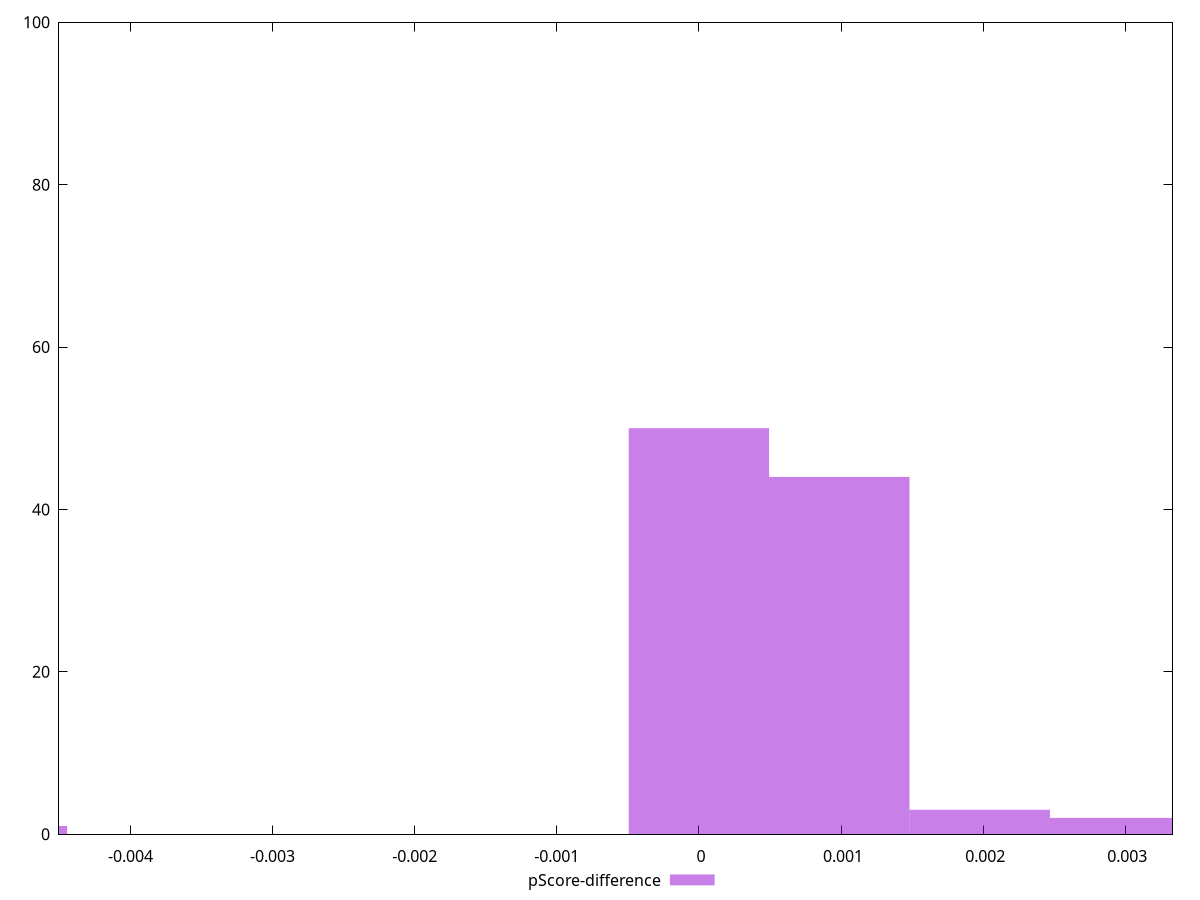 reset

$pScoreDifference <<EOF
0 50
0.0009879451722061869 44
0.0029638355166185606 2
-0.004939725861030935 1
0.0019758903444123737 3
EOF

set key outside below
set boxwidth 0.0009879451722061869
set xrange [-0.004502897459875357:0.003332535151899352]
set yrange [0:100]
set trange [0:100]
set style fill transparent solid 0.5 noborder
set terminal svg size 640, 490 enhanced background rgb 'white'
set output "report_00009_2021-02-08T22-37-41.559Z/largest-contentful-paint/samples/pages/pScore-difference/histogram.svg"

plot $pScoreDifference title "pScore-difference" with boxes

reset
